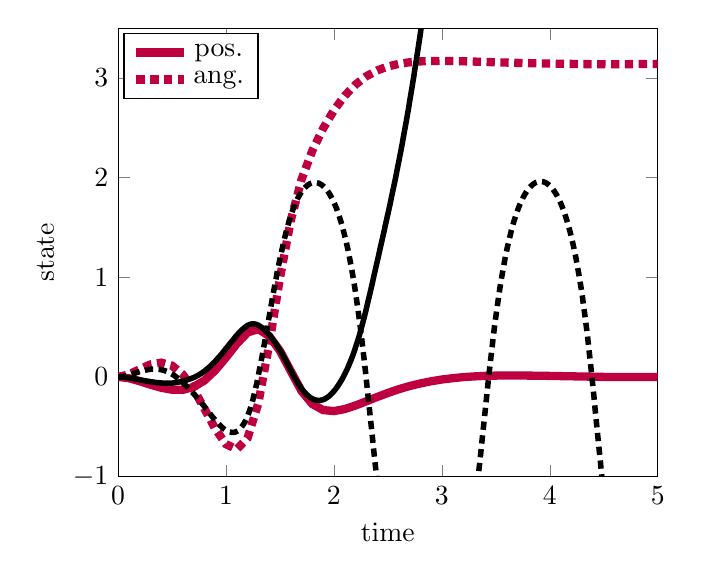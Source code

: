 \begin{tikzpicture}[]
\begin{axis}[legend style = {{at={(0.01,0.99)},anchor=north west}}, ylabel = {state}, xmin = {0.0}, xmax = {5.0}, axis equal image = {false}, ymax = {3.5}, xlabel = {time}, hide axis = {false}, ymin = {-1}]\addplot+ [mark = {}, color=purple, line width=3pt]coordinates {
(0.0, 0.0)
(0.1, -0.013)
(0.2, -0.043)
(0.3, -0.078)
(0.4, -0.109)
(0.5, -0.129)
(0.6, -0.13)
(0.7, -0.101)
(0.8, -0.036)
(0.9, 0.066)
(1.0, 0.195)
(1.1, 0.333)
(1.2, 0.446)
(1.3, 0.48)
(1.4, 0.41)
(1.5, 0.262)
(1.6, 0.059)
(1.7, -0.142)
(1.8, -0.272)
(1.9, -0.333)
(2.0, -0.343)
(2.1, -0.323)
(2.2, -0.287)
(2.3, -0.245)
(2.4, -0.202)
(2.5, -0.161)
(2.6, -0.124)
(2.7, -0.092)
(2.8, -0.066)
(2.9, -0.044)
(3.0, -0.026)
(3.1, -0.013)
(3.2, -0.002)
(3.3, 0.005)
(3.4, 0.01)
(3.5, 0.013)
(3.6, 0.014)
(3.7, 0.014)
(3.8, 0.013)
(3.9, 0.012)
(4.0, 0.01)
(4.1, 0.008)
(4.2, 0.006)
(4.3, 0.004)
(4.4, 0.002)
(4.5, 0.0)
(4.6, -0.001)
(4.7, -0.001)
(4.8, -0.001)
(4.9, -0.0)
(5.0, 0.0)
};
\addplot+ [mark = {}, color=purple, line width=3pt, densely dashed]coordinates {
(0.0, 0.0)
(0.1, 0.024)
(0.2, 0.077)
(0.3, 0.125)
(0.4, 0.143)
(0.5, 0.113)
(0.6, 0.024)
(0.7, -0.124)
(0.8, -0.318)
(0.9, -0.52)
(1.0, -0.675)
(1.1, -0.727)
(1.2, -0.614)
(1.3, -0.263)
(1.4, 0.324)
(1.5, 0.993)
(1.6, 1.569)
(1.7, 1.982)
(1.8, 2.271)
(1.9, 2.494)
(2.0, 2.676)
(2.1, 2.822)
(2.2, 2.934)
(2.3, 3.017)
(2.4, 3.076)
(2.5, 3.116)
(2.6, 3.142)
(2.7, 3.158)
(2.8, 3.167)
(2.9, 3.171)
(3.0, 3.172)
(3.1, 3.171)
(3.2, 3.168)
(3.3, 3.165)
(3.4, 3.162)
(3.5, 3.158)
(3.6, 3.155)
(3.7, 3.152)
(3.8, 3.15)
(3.9, 3.147)
(4.0, 3.145)
(4.1, 3.143)
(4.2, 3.142)
(4.3, 3.14)
(4.4, 3.139)
(4.5, 3.139)
(4.6, 3.138)
(4.7, 3.139)
(4.8, 3.14)
(4.9, 3.141)
(5.0, 3.142)
};
\addplot+ [mark = {}, color=black, line width=2pt]coordinates {
(0.0, 0.0)
(0.01, -0.0)
(0.02, -0.001)
(0.029, -0.001)
(0.039, -0.002)
(0.049, -0.003)
(0.059, -0.004)
(0.069, -0.005)
(0.079, -0.006)
(0.088, -0.008)
(0.098, -0.009)
(0.108, -0.011)
(0.118, -0.013)
(0.128, -0.015)
(0.138, -0.016)
(0.147, -0.018)
(0.157, -0.02)
(0.167, -0.022)
(0.177, -0.024)
(0.187, -0.026)
(0.196, -0.028)
(0.206, -0.03)
(0.216, -0.032)
(0.226, -0.034)
(0.236, -0.036)
(0.246, -0.038)
(0.255, -0.04)
(0.265, -0.042)
(0.275, -0.043)
(0.285, -0.045)
(0.295, -0.047)
(0.305, -0.049)
(0.314, -0.05)
(0.324, -0.052)
(0.334, -0.053)
(0.344, -0.055)
(0.354, -0.056)
(0.363, -0.057)
(0.373, -0.058)
(0.383, -0.059)
(0.393, -0.06)
(0.403, -0.061)
(0.413, -0.062)
(0.422, -0.063)
(0.432, -0.063)
(0.442, -0.063)
(0.452, -0.063)
(0.462, -0.063)
(0.472, -0.063)
(0.481, -0.063)
(0.491, -0.062)
(0.501, -0.062)
(0.511, -0.061)
(0.521, -0.059)
(0.53, -0.058)
(0.54, -0.056)
(0.55, -0.054)
(0.56, -0.052)
(0.57, -0.05)
(0.58, -0.047)
(0.589, -0.045)
(0.599, -0.042)
(0.609, -0.04)
(0.619, -0.037)
(0.629, -0.034)
(0.639, -0.031)
(0.648, -0.027)
(0.658, -0.024)
(0.668, -0.02)
(0.678, -0.016)
(0.688, -0.012)
(0.697, -0.008)
(0.707, -0.003)
(0.717, 0.002)
(0.727, 0.008)
(0.737, 0.013)
(0.747, 0.019)
(0.756, 0.026)
(0.766, 0.032)
(0.776, 0.039)
(0.786, 0.047)
(0.796, 0.054)
(0.806, 0.062)
(0.815, 0.071)
(0.825, 0.08)
(0.835, 0.089)
(0.845, 0.098)
(0.855, 0.108)
(0.864, 0.118)
(0.874, 0.128)
(0.884, 0.139)
(0.894, 0.15)
(0.904, 0.162)
(0.914, 0.173)
(0.923, 0.185)
(0.933, 0.197)
(0.943, 0.209)
(0.953, 0.222)
(0.963, 0.234)
(0.972, 0.247)
(0.982, 0.26)
(0.992, 0.274)
(1.002, 0.287)
(1.012, 0.3)
(1.022, 0.313)
(1.031, 0.327)
(1.041, 0.34)
(1.051, 0.353)
(1.061, 0.366)
(1.071, 0.379)
(1.081, 0.393)
(1.09, 0.406)
(1.1, 0.418)
(1.11, 0.43)
(1.12, 0.442)
(1.13, 0.453)
(1.139, 0.463)
(1.149, 0.473)
(1.159, 0.483)
(1.169, 0.492)
(1.179, 0.501)
(1.189, 0.509)
(1.198, 0.516)
(1.208, 0.521)
(1.218, 0.526)
(1.228, 0.529)
(1.238, 0.531)
(1.248, 0.532)
(1.257, 0.532)
(1.267, 0.531)
(1.277, 0.528)
(1.287, 0.525)
(1.297, 0.52)
(1.306, 0.514)
(1.316, 0.508)
(1.326, 0.501)
(1.336, 0.493)
(1.346, 0.484)
(1.356, 0.474)
(1.365, 0.464)
(1.375, 0.453)
(1.385, 0.442)
(1.395, 0.43)
(1.405, 0.417)
(1.415, 0.404)
(1.424, 0.39)
(1.434, 0.376)
(1.444, 0.361)
(1.454, 0.346)
(1.464, 0.33)
(1.473, 0.314)
(1.483, 0.297)
(1.493, 0.28)
(1.503, 0.263)
(1.513, 0.245)
(1.523, 0.226)
(1.532, 0.207)
(1.542, 0.187)
(1.552, 0.167)
(1.562, 0.147)
(1.572, 0.125)
(1.582, 0.104)
(1.591, 0.083)
(1.601, 0.063)
(1.611, 0.043)
(1.621, 0.024)
(1.631, 0.004)
(1.64, -0.014)
(1.65, -0.033)
(1.66, -0.051)
(1.67, -0.068)
(1.68, -0.085)
(1.69, -0.101)
(1.699, -0.117)
(1.709, -0.131)
(1.719, -0.144)
(1.729, -0.157)
(1.739, -0.168)
(1.749, -0.179)
(1.758, -0.188)
(1.768, -0.197)
(1.778, -0.205)
(1.788, -0.212)
(1.798, -0.218)
(1.807, -0.223)
(1.817, -0.228)
(1.827, -0.231)
(1.837, -0.233)
(1.847, -0.235)
(1.857, -0.236)
(1.866, -0.236)
(1.876, -0.234)
(1.886, -0.232)
(1.896, -0.23)
(1.906, -0.226)
(1.916, -0.221)
(1.925, -0.215)
(1.935, -0.209)
(1.945, -0.201)
(1.955, -0.193)
(1.965, -0.184)
(1.974, -0.173)
(1.984, -0.162)
(1.994, -0.151)
(2.004, -0.138)
(2.014, -0.125)
(2.024, -0.11)
(2.033, -0.096)
(2.043, -0.08)
(2.053, -0.063)
(2.063, -0.046)
(2.073, -0.028)
(2.083, -0.009)
(2.092, 0.011)
(2.102, 0.032)
(2.112, 0.054)
(2.122, 0.076)
(2.132, 0.1)
(2.141, 0.125)
(2.151, 0.15)
(2.161, 0.177)
(2.171, 0.205)
(2.181, 0.234)
(2.191, 0.264)
(2.2, 0.296)
(2.21, 0.328)
(2.22, 0.362)
(2.23, 0.397)
(2.24, 0.433)
(2.25, 0.471)
(2.259, 0.51)
(2.269, 0.55)
(2.279, 0.591)
(2.289, 0.633)
(2.299, 0.677)
(2.308, 0.721)
(2.318, 0.766)
(2.328, 0.811)
(2.338, 0.857)
(2.348, 0.904)
(2.358, 0.95)
(2.367, 0.997)
(2.377, 1.044)
(2.387, 1.091)
(2.397, 1.138)
(2.407, 1.185)
(2.417, 1.232)
(2.426, 1.279)
(2.436, 1.326)
(2.446, 1.373)
(2.456, 1.421)
(2.466, 1.468)
(2.475, 1.516)
(2.485, 1.563)
(2.495, 1.612)
(2.505, 1.66)
(2.515, 1.709)
(2.525, 1.758)
(2.534, 1.808)
(2.544, 1.858)
(2.554, 1.909)
(2.564, 1.96)
(2.574, 2.012)
(2.583, 2.065)
(2.593, 2.119)
(2.603, 2.173)
(2.613, 2.228)
(2.623, 2.284)
(2.633, 2.341)
(2.642, 2.398)
(2.652, 2.457)
(2.662, 2.516)
(2.672, 2.576)
(2.682, 2.637)
(2.692, 2.699)
(2.701, 2.762)
(2.711, 2.826)
(2.721, 2.89)
(2.731, 2.956)
(2.741, 3.022)
(2.75, 3.09)
(2.76, 3.158)
(2.77, 3.227)
(2.78, 3.297)
(2.79, 3.368)
(2.8, 3.439)
(2.809, 3.512)
(2.819, 3.585)
(2.829, 3.66)
(2.839, 3.735)
(2.849, 3.811)
(2.859, 3.888)
(2.868, 3.966)
(2.878, 4.045)
(2.888, 4.125)
(2.898, 4.205)
(2.908, 4.286)
(2.917, 4.369)
(2.927, 4.452)
(2.937, 4.536)
(2.947, 4.62)
(2.957, 4.706)
(2.967, 4.793)
(2.976, 4.88)
(2.986, 4.968)
(2.996, 5.058)
(3.006, 5.148)
(3.016, 5.239)
(3.026, 5.331)
(3.035, 5.424)
(3.045, 5.517)
(3.055, 5.612)
(3.065, 5.708)
(3.075, 5.804)
(3.084, 5.901)
(3.094, 5.999)
(3.104, 6.098)
(3.114, 6.198)
(3.124, 6.299)
(3.134, 6.4)
(3.143, 6.503)
(3.153, 6.606)
(3.163, 6.709)
(3.173, 6.814)
(3.183, 6.919)
(3.193, 7.025)
(3.202, 7.131)
(3.212, 7.237)
(3.222, 7.344)
(3.232, 7.452)
(3.242, 7.56)
(3.251, 7.668)
(3.261, 7.776)
(3.271, 7.885)
(3.281, 7.994)
(3.291, 8.103)
(3.301, 8.212)
(3.31, 8.321)
(3.32, 8.43)
(3.33, 8.539)
(3.34, 8.648)
(3.35, 8.757)
(3.36, 8.867)
(3.369, 8.976)
(3.379, 9.085)
(3.389, 9.195)
(3.399, 9.305)
(3.409, 9.415)
(3.418, 9.526)
(3.428, 9.638)
(3.438, 9.75)
(3.448, 9.864)
(3.458, 9.978)
(3.468, 10.094)
(3.477, 10.21)
(3.487, 10.328)
(3.497, 10.447)
(3.507, 10.568)
(3.517, 10.69)
(3.527, 10.813)
(3.536, 10.937)
(3.546, 11.062)
(3.556, 11.189)
(3.566, 11.316)
(3.576, 11.445)
(3.585, 11.575)
(3.595, 11.706)
(3.605, 11.838)
(3.615, 11.971)
(3.625, 12.105)
(3.635, 12.24)
(3.644, 12.375)
(3.654, 12.512)
(3.664, 12.65)
(3.674, 12.788)
(3.684, 12.928)
(3.694, 13.068)
(3.703, 13.21)
(3.713, 13.352)
(3.723, 13.496)
(3.733, 13.64)
(3.743, 13.786)
(3.752, 13.932)
(3.762, 14.079)
(3.772, 14.227)
(3.782, 14.377)
(3.792, 14.527)
(3.802, 14.678)
(3.811, 14.83)
(3.821, 14.983)
(3.831, 15.136)
(3.841, 15.291)
(3.851, 15.447)
(3.861, 15.603)
(3.87, 15.76)
(3.88, 15.919)
(3.89, 16.078)
(3.9, 16.238)
(3.91, 16.399)
(3.919, 16.561)
(3.929, 16.724)
(3.939, 16.887)
(3.949, 17.052)
(3.959, 17.217)
(3.969, 17.384)
(3.978, 17.551)
(3.988, 17.719)
(3.998, 17.888)
(4.008, 18.058)
(4.018, 18.229)
(4.028, 18.401)
(4.037, 18.574)
(4.047, 18.747)
(4.057, 18.922)
(4.067, 19.098)
(4.077, 19.274)
(4.086, 19.451)
(4.096, 19.63)
(4.106, 19.809)
(4.116, 19.989)
(4.126, 20.171)
(4.136, 20.353)
(4.145, 20.536)
(4.155, 20.72)
(4.165, 20.905)
(4.175, 21.092)
(4.185, 21.279)
(4.194, 21.468)
(4.204, 21.657)
(4.214, 21.848)
(4.224, 22.04)
(4.234, 22.233)
(4.244, 22.427)
(4.253, 22.623)
(4.263, 22.82)
(4.273, 23.018)
(4.283, 23.218)
(4.293, 23.418)
(4.303, 23.621)
(4.312, 23.825)
(4.322, 24.03)
(4.332, 24.237)
(4.342, 24.445)
(4.352, 24.655)
(4.361, 24.866)
(4.371, 25.079)
(4.381, 25.293)
(4.391, 25.508)
(4.401, 25.725)
(4.411, 25.942)
(4.42, 26.16)
(4.43, 26.379)
(4.44, 26.599)
(4.45, 26.818)
(4.46, 27.039)
(4.47, 27.259)
(4.479, 27.479)
(4.489, 27.7)
(4.499, 27.921)
(4.509, 28.142)
(4.519, 28.363)
(4.528, 28.584)
(4.538, 28.805)
(4.548, 29.026)
(4.558, 29.248)
(4.568, 29.47)
(4.578, 29.692)
(4.587, 29.915)
(4.597, 30.138)
(4.607, 30.362)
(4.617, 30.587)
(4.627, 30.812)
(4.637, 31.038)
(4.646, 31.264)
(4.656, 31.492)
(4.666, 31.72)
(4.676, 31.95)
(4.686, 32.18)
(4.695, 32.412)
(4.705, 32.644)
(4.715, 32.877)
(4.725, 33.112)
(4.735, 33.348)
(4.745, 33.584)
(4.754, 33.821)
(4.764, 34.06)
(4.774, 34.299)
(4.784, 34.539)
(4.794, 34.78)
(4.804, 35.021)
(4.813, 35.264)
(4.823, 35.508)
(4.833, 35.752)
(4.843, 35.997)
(4.853, 36.243)
(4.862, 36.49)
(4.872, 36.738)
(4.882, 36.987)
(4.892, 37.236)
(4.902, 37.486)
(4.912, 37.737)
(4.921, 37.989)
(4.931, 38.242)
(4.941, 38.495)
(4.951, 38.75)
(4.961, 39.005)
(4.971, 39.261)
(4.98, 39.517)
(4.99, 39.775)
(5.0, 40.033)
};
\addlegendentry{pos.}
\addplot+ [mark = {}, color=black, line width=2pt, densely dashed]coordinates {
(0.0, 0.0)
(0.01, 0.0)
(0.02, 0.001)
(0.029, 0.002)
(0.039, 0.004)
(0.049, 0.006)
(0.059, 0.008)
(0.069, 0.01)
(0.079, 0.012)
(0.088, 0.015)
(0.098, 0.018)
(0.108, 0.022)
(0.118, 0.025)
(0.128, 0.028)
(0.138, 0.032)
(0.147, 0.035)
(0.157, 0.038)
(0.167, 0.042)
(0.177, 0.045)
(0.187, 0.048)
(0.196, 0.052)
(0.206, 0.055)
(0.216, 0.058)
(0.226, 0.061)
(0.236, 0.064)
(0.246, 0.066)
(0.255, 0.068)
(0.265, 0.07)
(0.275, 0.072)
(0.285, 0.074)
(0.295, 0.075)
(0.305, 0.077)
(0.314, 0.078)
(0.324, 0.078)
(0.334, 0.078)
(0.344, 0.078)
(0.354, 0.078)
(0.363, 0.077)
(0.373, 0.076)
(0.383, 0.075)
(0.393, 0.073)
(0.403, 0.071)
(0.413, 0.069)
(0.422, 0.066)
(0.432, 0.063)
(0.442, 0.059)
(0.452, 0.055)
(0.462, 0.05)
(0.472, 0.045)
(0.481, 0.04)
(0.491, 0.034)
(0.501, 0.028)
(0.511, 0.021)
(0.521, 0.014)
(0.53, 0.006)
(0.54, -0.002)
(0.55, -0.011)
(0.56, -0.02)
(0.57, -0.03)
(0.58, -0.039)
(0.589, -0.049)
(0.599, -0.058)
(0.609, -0.068)
(0.619, -0.078)
(0.629, -0.088)
(0.639, -0.098)
(0.648, -0.109)
(0.658, -0.12)
(0.668, -0.131)
(0.678, -0.142)
(0.688, -0.153)
(0.697, -0.164)
(0.707, -0.176)
(0.717, -0.188)
(0.727, -0.2)
(0.737, -0.213)
(0.747, -0.225)
(0.756, -0.238)
(0.766, -0.251)
(0.776, -0.265)
(0.786, -0.278)
(0.796, -0.291)
(0.806, -0.305)
(0.815, -0.319)
(0.825, -0.332)
(0.835, -0.346)
(0.845, -0.36)
(0.855, -0.373)
(0.864, -0.387)
(0.874, -0.4)
(0.884, -0.413)
(0.894, -0.426)
(0.904, -0.439)
(0.914, -0.451)
(0.923, -0.463)
(0.933, -0.474)
(0.943, -0.485)
(0.953, -0.495)
(0.963, -0.505)
(0.972, -0.514)
(0.982, -0.523)
(0.992, -0.531)
(1.002, -0.538)
(1.012, -0.543)
(1.022, -0.548)
(1.031, -0.552)
(1.041, -0.554)
(1.051, -0.556)
(1.061, -0.557)
(1.071, -0.556)
(1.081, -0.555)
(1.09, -0.552)
(1.1, -0.547)
(1.11, -0.541)
(1.12, -0.532)
(1.13, -0.522)
(1.139, -0.51)
(1.149, -0.496)
(1.159, -0.48)
(1.169, -0.463)
(1.179, -0.444)
(1.189, -0.423)
(1.198, -0.399)
(1.208, -0.371)
(1.218, -0.341)
(1.228, -0.309)
(1.238, -0.273)
(1.248, -0.234)
(1.257, -0.193)
(1.267, -0.149)
(1.277, -0.103)
(1.287, -0.054)
(1.297, -0.003)
(1.306, 0.05)
(1.316, 0.104)
(1.326, 0.16)
(1.336, 0.217)
(1.346, 0.276)
(1.356, 0.335)
(1.365, 0.394)
(1.375, 0.454)
(1.385, 0.515)
(1.395, 0.575)
(1.405, 0.636)
(1.415, 0.696)
(1.424, 0.756)
(1.434, 0.814)
(1.444, 0.873)
(1.454, 0.93)
(1.464, 0.986)
(1.473, 1.042)
(1.483, 1.096)
(1.493, 1.148)
(1.503, 1.199)
(1.513, 1.249)
(1.523, 1.297)
(1.532, 1.344)
(1.542, 1.389)
(1.552, 1.432)
(1.562, 1.474)
(1.572, 1.513)
(1.582, 1.551)
(1.591, 1.586)
(1.601, 1.62)
(1.611, 1.652)
(1.621, 1.682)
(1.631, 1.71)
(1.64, 1.736)
(1.65, 1.76)
(1.66, 1.783)
(1.67, 1.803)
(1.68, 1.822)
(1.69, 1.84)
(1.699, 1.856)
(1.709, 1.871)
(1.719, 1.885)
(1.729, 1.897)
(1.739, 1.908)
(1.749, 1.917)
(1.758, 1.926)
(1.768, 1.933)
(1.778, 1.939)
(1.788, 1.944)
(1.798, 1.948)
(1.807, 1.95)
(1.817, 1.951)
(1.827, 1.951)
(1.837, 1.95)
(1.847, 1.948)
(1.857, 1.945)
(1.866, 1.94)
(1.876, 1.935)
(1.886, 1.928)
(1.896, 1.92)
(1.906, 1.91)
(1.916, 1.9)
(1.925, 1.888)
(1.935, 1.875)
(1.945, 1.86)
(1.955, 1.844)
(1.965, 1.827)
(1.974, 1.808)
(1.984, 1.788)
(1.994, 1.766)
(2.004, 1.743)
(2.014, 1.717)
(2.024, 1.691)
(2.033, 1.662)
(2.043, 1.631)
(2.053, 1.599)
(2.063, 1.565)
(2.073, 1.529)
(2.083, 1.49)
(2.092, 1.45)
(2.102, 1.408)
(2.112, 1.363)
(2.122, 1.316)
(2.132, 1.266)
(2.141, 1.214)
(2.151, 1.16)
(2.161, 1.102)
(2.171, 1.042)
(2.181, 0.98)
(2.191, 0.914)
(2.2, 0.845)
(2.21, 0.773)
(2.22, 0.698)
(2.23, 0.62)
(2.24, 0.539)
(2.25, 0.454)
(2.259, 0.367)
(2.269, 0.276)
(2.279, 0.183)
(2.289, 0.087)
(2.299, -0.011)
(2.308, -0.111)
(2.318, -0.211)
(2.328, -0.313)
(2.338, -0.415)
(2.348, -0.517)
(2.358, -0.619)
(2.367, -0.719)
(2.377, -0.819)
(2.387, -0.917)
(2.397, -1.014)
(2.407, -1.109)
(2.417, -1.202)
(2.426, -1.293)
(2.436, -1.383)
(2.446, -1.471)
(2.456, -1.556)
(2.466, -1.64)
(2.475, -1.722)
(2.485, -1.802)
(2.495, -1.879)
(2.505, -1.955)
(2.515, -2.029)
(2.525, -2.1)
(2.534, -2.169)
(2.544, -2.236)
(2.554, -2.301)
(2.564, -2.363)
(2.574, -2.424)
(2.583, -2.481)
(2.593, -2.537)
(2.603, -2.59)
(2.613, -2.641)
(2.623, -2.689)
(2.633, -2.735)
(2.642, -2.778)
(2.652, -2.82)
(2.662, -2.859)
(2.672, -2.895)
(2.682, -2.93)
(2.692, -2.962)
(2.701, -2.993)
(2.711, -3.021)
(2.721, -3.047)
(2.731, -3.071)
(2.741, -3.093)
(2.75, -3.114)
(2.76, -3.132)
(2.77, -3.149)
(2.78, -3.164)
(2.79, -3.178)
(2.8, -3.189)
(2.809, -3.199)
(2.819, -3.207)
(2.829, -3.214)
(2.839, -3.219)
(2.849, -3.223)
(2.859, -3.225)
(2.868, -3.225)
(2.878, -3.224)
(2.888, -3.221)
(2.898, -3.217)
(2.908, -3.211)
(2.917, -3.204)
(2.927, -3.194)
(2.937, -3.184)
(2.947, -3.171)
(2.957, -3.157)
(2.967, -3.141)
(2.976, -3.124)
(2.986, -3.104)
(2.996, -3.083)
(3.006, -3.06)
(3.016, -3.034)
(3.026, -3.007)
(3.035, -2.978)
(3.045, -2.947)
(3.055, -2.913)
(3.065, -2.878)
(3.075, -2.84)
(3.084, -2.8)
(3.094, -2.757)
(3.104, -2.713)
(3.114, -2.666)
(3.124, -2.616)
(3.134, -2.564)
(3.143, -2.51)
(3.153, -2.454)
(3.163, -2.395)
(3.173, -2.333)
(3.183, -2.27)
(3.193, -2.204)
(3.202, -2.136)
(3.212, -2.066)
(3.222, -1.993)
(3.232, -1.919)
(3.242, -1.842)
(3.251, -1.763)
(3.261, -1.683)
(3.271, -1.6)
(3.281, -1.515)
(3.291, -1.428)
(3.301, -1.34)
(3.31, -1.249)
(3.32, -1.157)
(3.33, -1.063)
(3.34, -0.967)
(3.35, -0.87)
(3.36, -0.771)
(3.369, -0.671)
(3.379, -0.57)
(3.389, -0.468)
(3.399, -0.366)
(3.409, -0.264)
(3.418, -0.162)
(3.428, -0.062)
(3.438, 0.037)
(3.448, 0.134)
(3.458, 0.228)
(3.468, 0.32)
(3.477, 0.41)
(3.487, 0.496)
(3.497, 0.579)
(3.507, 0.658)
(3.517, 0.735)
(3.527, 0.809)
(3.536, 0.879)
(3.546, 0.946)
(3.556, 1.01)
(3.566, 1.072)
(3.576, 1.131)
(3.585, 1.186)
(3.595, 1.24)
(3.605, 1.291)
(3.615, 1.339)
(3.625, 1.385)
(3.635, 1.429)
(3.644, 1.47)
(3.654, 1.51)
(3.664, 1.547)
(3.674, 1.582)
(3.684, 1.615)
(3.694, 1.647)
(3.703, 1.676)
(3.713, 1.704)
(3.723, 1.731)
(3.733, 1.755)
(3.743, 1.778)
(3.752, 1.799)
(3.762, 1.819)
(3.772, 1.838)
(3.782, 1.855)
(3.792, 1.871)
(3.802, 1.885)
(3.811, 1.898)
(3.821, 1.91)
(3.831, 1.92)
(3.841, 1.93)
(3.851, 1.938)
(3.861, 1.945)
(3.87, 1.951)
(3.88, 1.955)
(3.89, 1.959)
(3.9, 1.961)
(3.91, 1.962)
(3.919, 1.962)
(3.929, 1.961)
(3.939, 1.959)
(3.949, 1.955)
(3.959, 1.951)
(3.969, 1.945)
(3.978, 1.938)
(3.988, 1.93)
(3.998, 1.921)
(4.008, 1.91)
(4.018, 1.898)
(4.028, 1.885)
(4.037, 1.871)
(4.047, 1.855)
(4.057, 1.838)
(4.067, 1.82)
(4.077, 1.8)
(4.086, 1.778)
(4.096, 1.755)
(4.106, 1.731)
(4.116, 1.705)
(4.126, 1.677)
(4.136, 1.647)
(4.145, 1.616)
(4.155, 1.582)
(4.165, 1.547)
(4.175, 1.51)
(4.185, 1.47)
(4.194, 1.429)
(4.204, 1.385)
(4.214, 1.339)
(4.224, 1.29)
(4.234, 1.239)
(4.244, 1.185)
(4.253, 1.129)
(4.263, 1.069)
(4.273, 1.006)
(4.283, 0.941)
(4.293, 0.872)
(4.303, 0.8)
(4.312, 0.724)
(4.322, 0.645)
(4.332, 0.562)
(4.342, 0.476)
(4.352, 0.386)
(4.361, 0.293)
(4.371, 0.196)
(4.381, 0.096)
(4.391, -0.006)
(4.401, -0.111)
(4.411, -0.217)
(4.42, -0.324)
(4.43, -0.432)
(4.44, -0.541)
(4.45, -0.649)
(4.46, -0.756)
(4.47, -0.862)
(4.479, -0.967)
(4.489, -1.071)
(4.499, -1.172)
(4.509, -1.272)
(4.519, -1.371)
(4.528, -1.467)
(4.538, -1.561)
(4.548, -1.654)
(4.558, -1.744)
(4.568, -1.833)
(4.578, -1.919)
(4.587, -2.004)
(4.597, -2.085)
(4.607, -2.165)
(4.617, -2.243)
(4.627, -2.318)
(4.637, -2.39)
(4.646, -2.46)
(4.656, -2.528)
(4.666, -2.593)
(4.676, -2.655)
(4.686, -2.715)
(4.695, -2.771)
(4.705, -2.826)
(4.715, -2.877)
(4.725, -2.926)
(4.735, -2.973)
(4.745, -3.017)
(4.754, -3.06)
(4.764, -3.1)
(4.774, -3.139)
(4.784, -3.176)
(4.794, -3.212)
(4.804, -3.245)
(4.813, -3.278)
(4.823, -3.308)
(4.833, -3.338)
(4.843, -3.366)
(4.853, -3.392)
(4.862, -3.418)
(4.872, -3.443)
(4.882, -3.466)
(4.892, -3.489)
(4.902, -3.511)
(4.912, -3.532)
(4.921, -3.552)
(4.931, -3.571)
(4.941, -3.59)
(4.951, -3.609)
(4.961, -3.626)
(4.971, -3.644)
(4.98, -3.661)
(4.99, -3.677)
(5.0, -3.693)
};
\addlegendentry{ang.}
\end{axis}

\end{tikzpicture}
